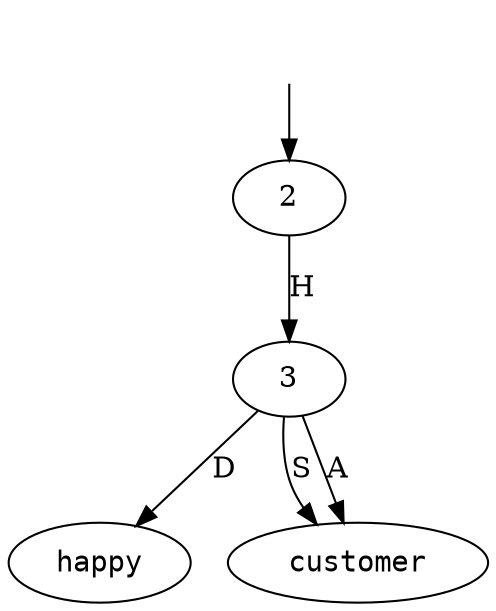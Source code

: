 digraph "348247-0001" {
  top [ style=invis ];
  top -> 2;
  0 [ shape=oval, label=<<table align="center" border="0" cellspacing="0"><tr><td colspan="2"><font face="Courier">happy</font></td></tr></table>> ];
  1 [ shape=oval, label=<<table align="center" border="0" cellspacing="0"><tr><td colspan="2"><font face="Courier">customer</font></td></tr></table>> ];
  2 -> 3 [ label="H" ];
  3 -> 1 [ label="S" ];
  3 -> 0 [ label="D" ];
  3 -> 1 [ label="A" ];
}

